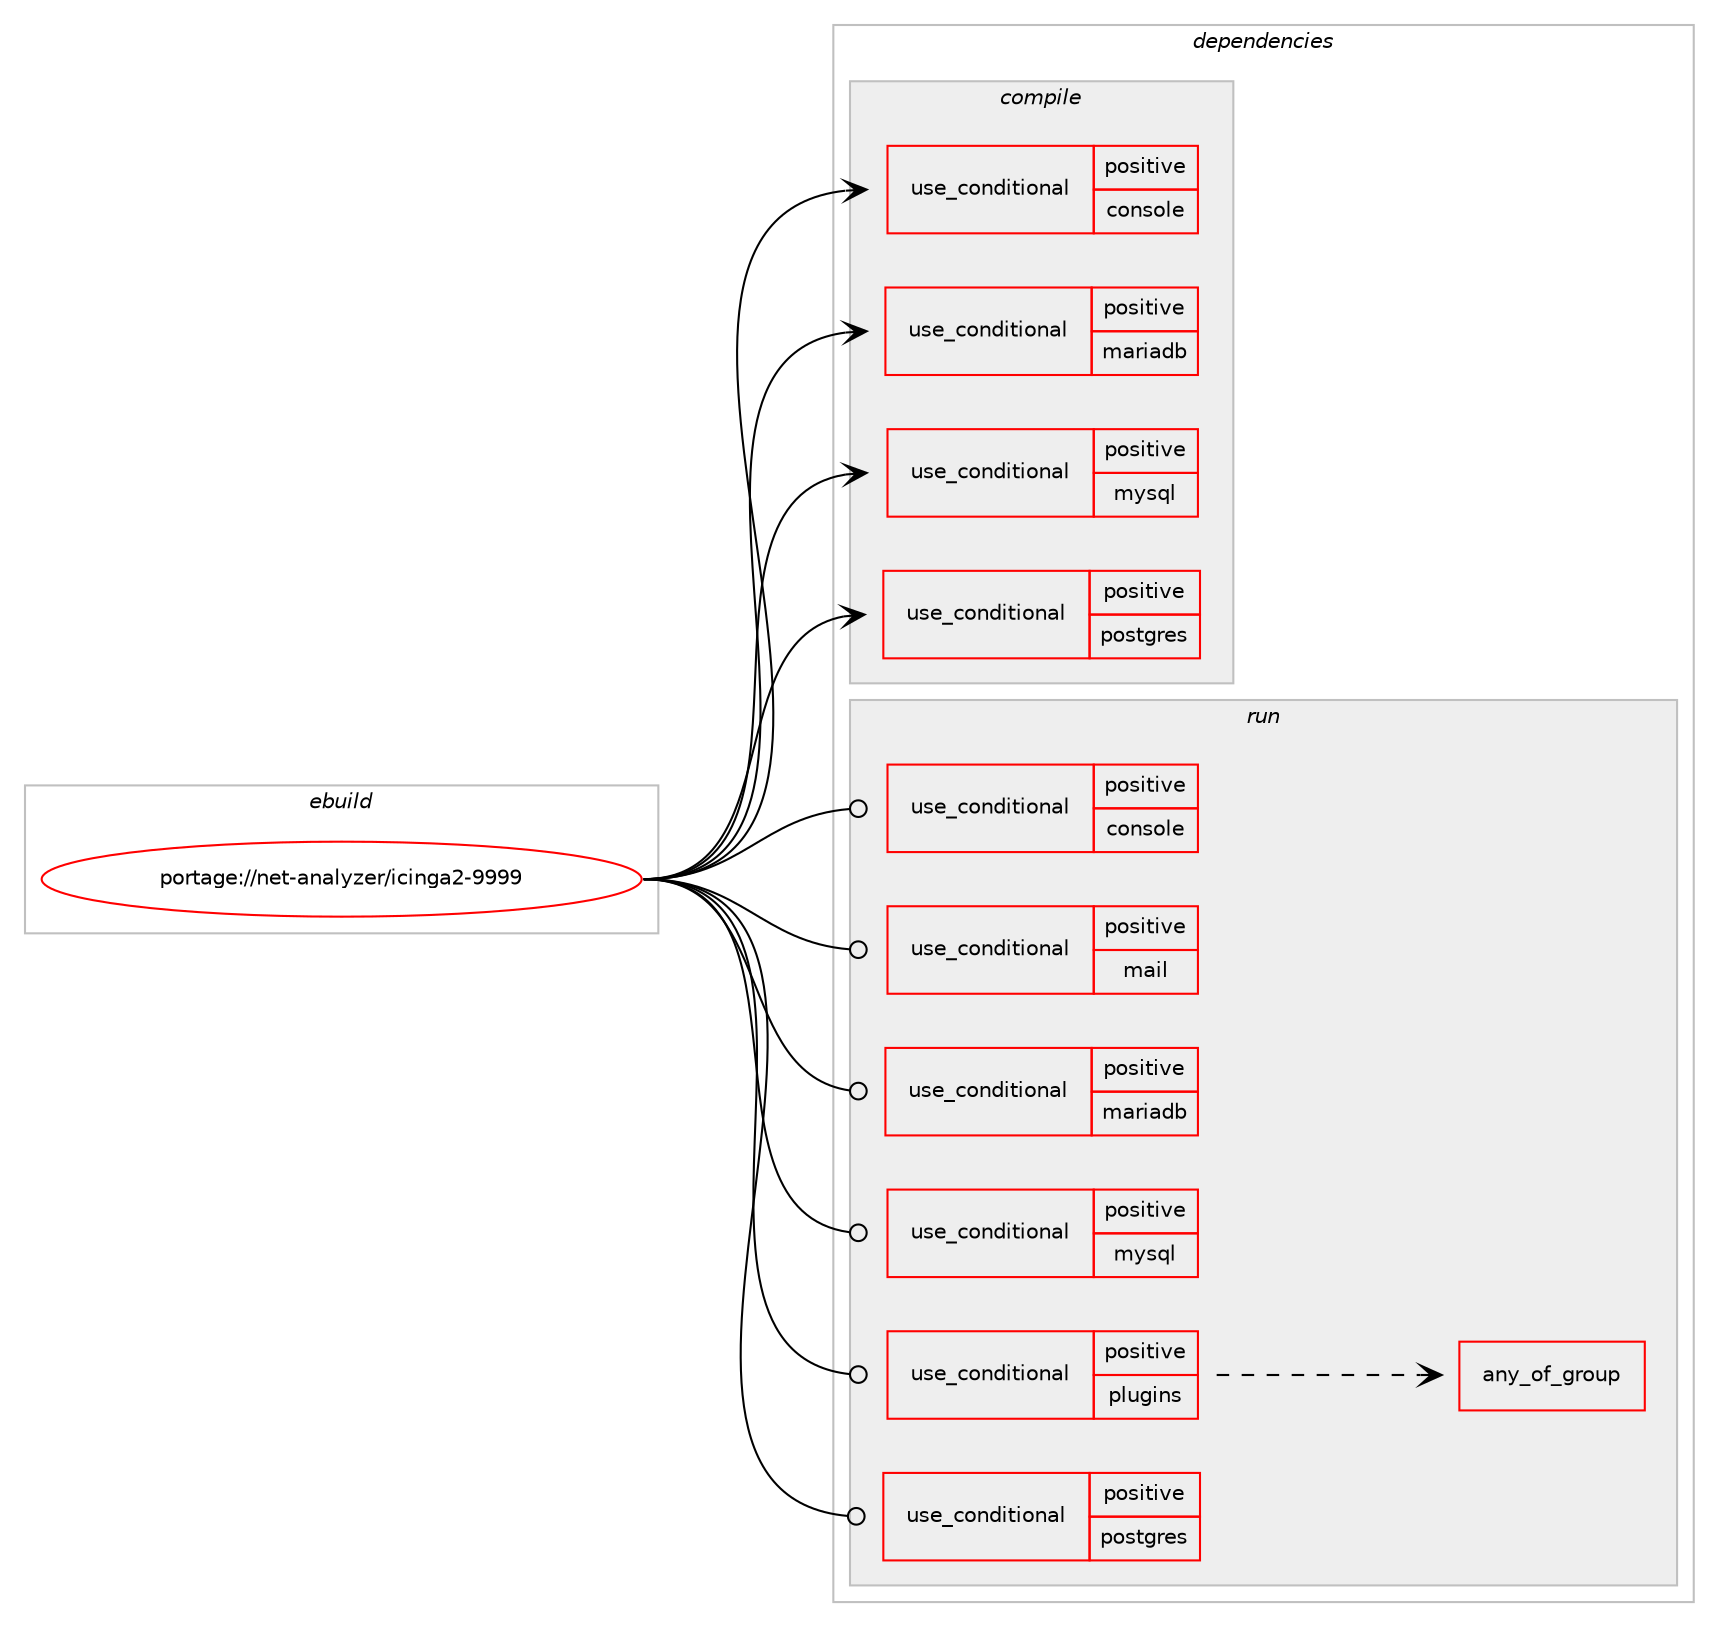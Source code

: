 digraph prolog {

# *************
# Graph options
# *************

newrank=true;
concentrate=true;
compound=true;
graph [rankdir=LR,fontname=Helvetica,fontsize=10,ranksep=1.5];#, ranksep=2.5, nodesep=0.2];
edge  [arrowhead=vee];
node  [fontname=Helvetica,fontsize=10];

# **********
# The ebuild
# **********

subgraph cluster_leftcol {
color=gray;
rank=same;
label=<<i>ebuild</i>>;
id [label="portage://net-analyzer/icinga2-9999", color=red, width=4, href="../net-analyzer/icinga2-9999.svg"];
}

# ****************
# The dependencies
# ****************

subgraph cluster_midcol {
color=gray;
label=<<i>dependencies</i>>;
subgraph cluster_compile {
fillcolor="#eeeeee";
style=filled;
label=<<i>compile</i>>;
subgraph cond90 {
dependency124 [label=<<TABLE BORDER="0" CELLBORDER="1" CELLSPACING="0" CELLPADDING="4"><TR><TD ROWSPAN="3" CELLPADDING="10">use_conditional</TD></TR><TR><TD>positive</TD></TR><TR><TD>console</TD></TR></TABLE>>, shape=none, color=red];
# *** BEGIN UNKNOWN DEPENDENCY TYPE (TODO) ***
# dependency124 -> package_dependency(portage://net-analyzer/icinga2-9999,install,no,dev-libs,libedit,none,[,,],[],[])
# *** END UNKNOWN DEPENDENCY TYPE (TODO) ***

}
id:e -> dependency124:w [weight=20,style="solid",arrowhead="vee"];
subgraph cond91 {
dependency125 [label=<<TABLE BORDER="0" CELLBORDER="1" CELLSPACING="0" CELLPADDING="4"><TR><TD ROWSPAN="3" CELLPADDING="10">use_conditional</TD></TR><TR><TD>positive</TD></TR><TR><TD>mariadb</TD></TR></TABLE>>, shape=none, color=red];
# *** BEGIN UNKNOWN DEPENDENCY TYPE (TODO) ***
# dependency125 -> package_dependency(portage://net-analyzer/icinga2-9999,install,no,dev-db,mariadb-connector-c,none,[,,],any_same_slot,[])
# *** END UNKNOWN DEPENDENCY TYPE (TODO) ***

}
id:e -> dependency125:w [weight=20,style="solid",arrowhead="vee"];
subgraph cond92 {
dependency126 [label=<<TABLE BORDER="0" CELLBORDER="1" CELLSPACING="0" CELLPADDING="4"><TR><TD ROWSPAN="3" CELLPADDING="10">use_conditional</TD></TR><TR><TD>positive</TD></TR><TR><TD>mysql</TD></TR></TABLE>>, shape=none, color=red];
# *** BEGIN UNKNOWN DEPENDENCY TYPE (TODO) ***
# dependency126 -> package_dependency(portage://net-analyzer/icinga2-9999,install,no,dev-db,mysql-connector-c,none,[,,],any_same_slot,[])
# *** END UNKNOWN DEPENDENCY TYPE (TODO) ***

}
id:e -> dependency126:w [weight=20,style="solid",arrowhead="vee"];
subgraph cond93 {
dependency127 [label=<<TABLE BORDER="0" CELLBORDER="1" CELLSPACING="0" CELLPADDING="4"><TR><TD ROWSPAN="3" CELLPADDING="10">use_conditional</TD></TR><TR><TD>positive</TD></TR><TR><TD>postgres</TD></TR></TABLE>>, shape=none, color=red];
# *** BEGIN UNKNOWN DEPENDENCY TYPE (TODO) ***
# dependency127 -> package_dependency(portage://net-analyzer/icinga2-9999,install,no,dev-db,postgresql,none,[,,],any_same_slot,[])
# *** END UNKNOWN DEPENDENCY TYPE (TODO) ***

}
id:e -> dependency127:w [weight=20,style="solid",arrowhead="vee"];
# *** BEGIN UNKNOWN DEPENDENCY TYPE (TODO) ***
# id -> package_dependency(portage://net-analyzer/icinga2-9999,install,no,acct-group,icinga,none,[,,],[],[])
# *** END UNKNOWN DEPENDENCY TYPE (TODO) ***

# *** BEGIN UNKNOWN DEPENDENCY TYPE (TODO) ***
# id -> package_dependency(portage://net-analyzer/icinga2-9999,install,no,acct-group,icingacmd,none,[,,],[],[])
# *** END UNKNOWN DEPENDENCY TYPE (TODO) ***

# *** BEGIN UNKNOWN DEPENDENCY TYPE (TODO) ***
# id -> package_dependency(portage://net-analyzer/icinga2-9999,install,no,acct-user,icinga,none,[,,],[],[])
# *** END UNKNOWN DEPENDENCY TYPE (TODO) ***

# *** BEGIN UNKNOWN DEPENDENCY TYPE (TODO) ***
# id -> package_dependency(portage://net-analyzer/icinga2-9999,install,no,dev-libs,boost,none,[,,],any_same_slot,[use(enable(context),none)])
# *** END UNKNOWN DEPENDENCY TYPE (TODO) ***

# *** BEGIN UNKNOWN DEPENDENCY TYPE (TODO) ***
# id -> package_dependency(portage://net-analyzer/icinga2-9999,install,no,dev-libs,openssl,none,[,,],[slot(0),equal],[])
# *** END UNKNOWN DEPENDENCY TYPE (TODO) ***

# *** BEGIN UNKNOWN DEPENDENCY TYPE (TODO) ***
# id -> package_dependency(portage://net-analyzer/icinga2-9999,install,no,dev-libs,yajl,none,[,,],any_same_slot,[])
# *** END UNKNOWN DEPENDENCY TYPE (TODO) ***

}
subgraph cluster_compileandrun {
fillcolor="#eeeeee";
style=filled;
label=<<i>compile and run</i>>;
}
subgraph cluster_run {
fillcolor="#eeeeee";
style=filled;
label=<<i>run</i>>;
subgraph cond94 {
dependency128 [label=<<TABLE BORDER="0" CELLBORDER="1" CELLSPACING="0" CELLPADDING="4"><TR><TD ROWSPAN="3" CELLPADDING="10">use_conditional</TD></TR><TR><TD>positive</TD></TR><TR><TD>console</TD></TR></TABLE>>, shape=none, color=red];
# *** BEGIN UNKNOWN DEPENDENCY TYPE (TODO) ***
# dependency128 -> package_dependency(portage://net-analyzer/icinga2-9999,run,no,dev-libs,libedit,none,[,,],[],[])
# *** END UNKNOWN DEPENDENCY TYPE (TODO) ***

}
id:e -> dependency128:w [weight=20,style="solid",arrowhead="odot"];
subgraph cond95 {
dependency129 [label=<<TABLE BORDER="0" CELLBORDER="1" CELLSPACING="0" CELLPADDING="4"><TR><TD ROWSPAN="3" CELLPADDING="10">use_conditional</TD></TR><TR><TD>positive</TD></TR><TR><TD>mail</TD></TR></TABLE>>, shape=none, color=red];
# *** BEGIN UNKNOWN DEPENDENCY TYPE (TODO) ***
# dependency129 -> package_dependency(portage://net-analyzer/icinga2-9999,run,no,virtual,mailx,none,[,,],[],[])
# *** END UNKNOWN DEPENDENCY TYPE (TODO) ***

}
id:e -> dependency129:w [weight=20,style="solid",arrowhead="odot"];
subgraph cond96 {
dependency130 [label=<<TABLE BORDER="0" CELLBORDER="1" CELLSPACING="0" CELLPADDING="4"><TR><TD ROWSPAN="3" CELLPADDING="10">use_conditional</TD></TR><TR><TD>positive</TD></TR><TR><TD>mariadb</TD></TR></TABLE>>, shape=none, color=red];
# *** BEGIN UNKNOWN DEPENDENCY TYPE (TODO) ***
# dependency130 -> package_dependency(portage://net-analyzer/icinga2-9999,run,no,dev-db,mariadb-connector-c,none,[,,],any_same_slot,[])
# *** END UNKNOWN DEPENDENCY TYPE (TODO) ***

}
id:e -> dependency130:w [weight=20,style="solid",arrowhead="odot"];
subgraph cond97 {
dependency131 [label=<<TABLE BORDER="0" CELLBORDER="1" CELLSPACING="0" CELLPADDING="4"><TR><TD ROWSPAN="3" CELLPADDING="10">use_conditional</TD></TR><TR><TD>positive</TD></TR><TR><TD>mysql</TD></TR></TABLE>>, shape=none, color=red];
# *** BEGIN UNKNOWN DEPENDENCY TYPE (TODO) ***
# dependency131 -> package_dependency(portage://net-analyzer/icinga2-9999,run,no,dev-db,mysql-connector-c,none,[,,],any_same_slot,[])
# *** END UNKNOWN DEPENDENCY TYPE (TODO) ***

}
id:e -> dependency131:w [weight=20,style="solid",arrowhead="odot"];
subgraph cond98 {
dependency132 [label=<<TABLE BORDER="0" CELLBORDER="1" CELLSPACING="0" CELLPADDING="4"><TR><TD ROWSPAN="3" CELLPADDING="10">use_conditional</TD></TR><TR><TD>positive</TD></TR><TR><TD>plugins</TD></TR></TABLE>>, shape=none, color=red];
subgraph any4 {
dependency133 [label=<<TABLE BORDER="0" CELLBORDER="1" CELLSPACING="0" CELLPADDING="4"><TR><TD CELLPADDING="10">any_of_group</TD></TR></TABLE>>, shape=none, color=red];# *** BEGIN UNKNOWN DEPENDENCY TYPE (TODO) ***
# dependency133 -> package_dependency(portage://net-analyzer/icinga2-9999,run,no,net-analyzer,monitoring-plugins,none,[,,],[],[])
# *** END UNKNOWN DEPENDENCY TYPE (TODO) ***

# *** BEGIN UNKNOWN DEPENDENCY TYPE (TODO) ***
# dependency133 -> package_dependency(portage://net-analyzer/icinga2-9999,run,no,net-analyzer,nagios-plugins,none,[,,],[],[])
# *** END UNKNOWN DEPENDENCY TYPE (TODO) ***

}
dependency132:e -> dependency133:w [weight=20,style="dashed",arrowhead="vee"];
}
id:e -> dependency132:w [weight=20,style="solid",arrowhead="odot"];
subgraph cond99 {
dependency134 [label=<<TABLE BORDER="0" CELLBORDER="1" CELLSPACING="0" CELLPADDING="4"><TR><TD ROWSPAN="3" CELLPADDING="10">use_conditional</TD></TR><TR><TD>positive</TD></TR><TR><TD>postgres</TD></TR></TABLE>>, shape=none, color=red];
# *** BEGIN UNKNOWN DEPENDENCY TYPE (TODO) ***
# dependency134 -> package_dependency(portage://net-analyzer/icinga2-9999,run,no,dev-db,postgresql,none,[,,],any_same_slot,[])
# *** END UNKNOWN DEPENDENCY TYPE (TODO) ***

}
id:e -> dependency134:w [weight=20,style="solid",arrowhead="odot"];
# *** BEGIN UNKNOWN DEPENDENCY TYPE (TODO) ***
# id -> package_dependency(portage://net-analyzer/icinga2-9999,run,no,acct-group,icinga,none,[,,],[],[])
# *** END UNKNOWN DEPENDENCY TYPE (TODO) ***

# *** BEGIN UNKNOWN DEPENDENCY TYPE (TODO) ***
# id -> package_dependency(portage://net-analyzer/icinga2-9999,run,no,acct-group,icingacmd,none,[,,],[],[])
# *** END UNKNOWN DEPENDENCY TYPE (TODO) ***

# *** BEGIN UNKNOWN DEPENDENCY TYPE (TODO) ***
# id -> package_dependency(portage://net-analyzer/icinga2-9999,run,no,acct-group,nagios,none,[,,],[],[])
# *** END UNKNOWN DEPENDENCY TYPE (TODO) ***

# *** BEGIN UNKNOWN DEPENDENCY TYPE (TODO) ***
# id -> package_dependency(portage://net-analyzer/icinga2-9999,run,no,acct-user,icinga,none,[,,],[],[])
# *** END UNKNOWN DEPENDENCY TYPE (TODO) ***

# *** BEGIN UNKNOWN DEPENDENCY TYPE (TODO) ***
# id -> package_dependency(portage://net-analyzer/icinga2-9999,run,no,dev-libs,boost,none,[,,],any_same_slot,[use(enable(context),none)])
# *** END UNKNOWN DEPENDENCY TYPE (TODO) ***

# *** BEGIN UNKNOWN DEPENDENCY TYPE (TODO) ***
# id -> package_dependency(portage://net-analyzer/icinga2-9999,run,no,dev-libs,openssl,none,[,,],[slot(0),equal],[])
# *** END UNKNOWN DEPENDENCY TYPE (TODO) ***

# *** BEGIN UNKNOWN DEPENDENCY TYPE (TODO) ***
# id -> package_dependency(portage://net-analyzer/icinga2-9999,run,no,dev-libs,yajl,none,[,,],any_same_slot,[])
# *** END UNKNOWN DEPENDENCY TYPE (TODO) ***

}
}

# **************
# The candidates
# **************

subgraph cluster_choices {
rank=same;
color=gray;
label=<<i>candidates</i>>;

}

}
